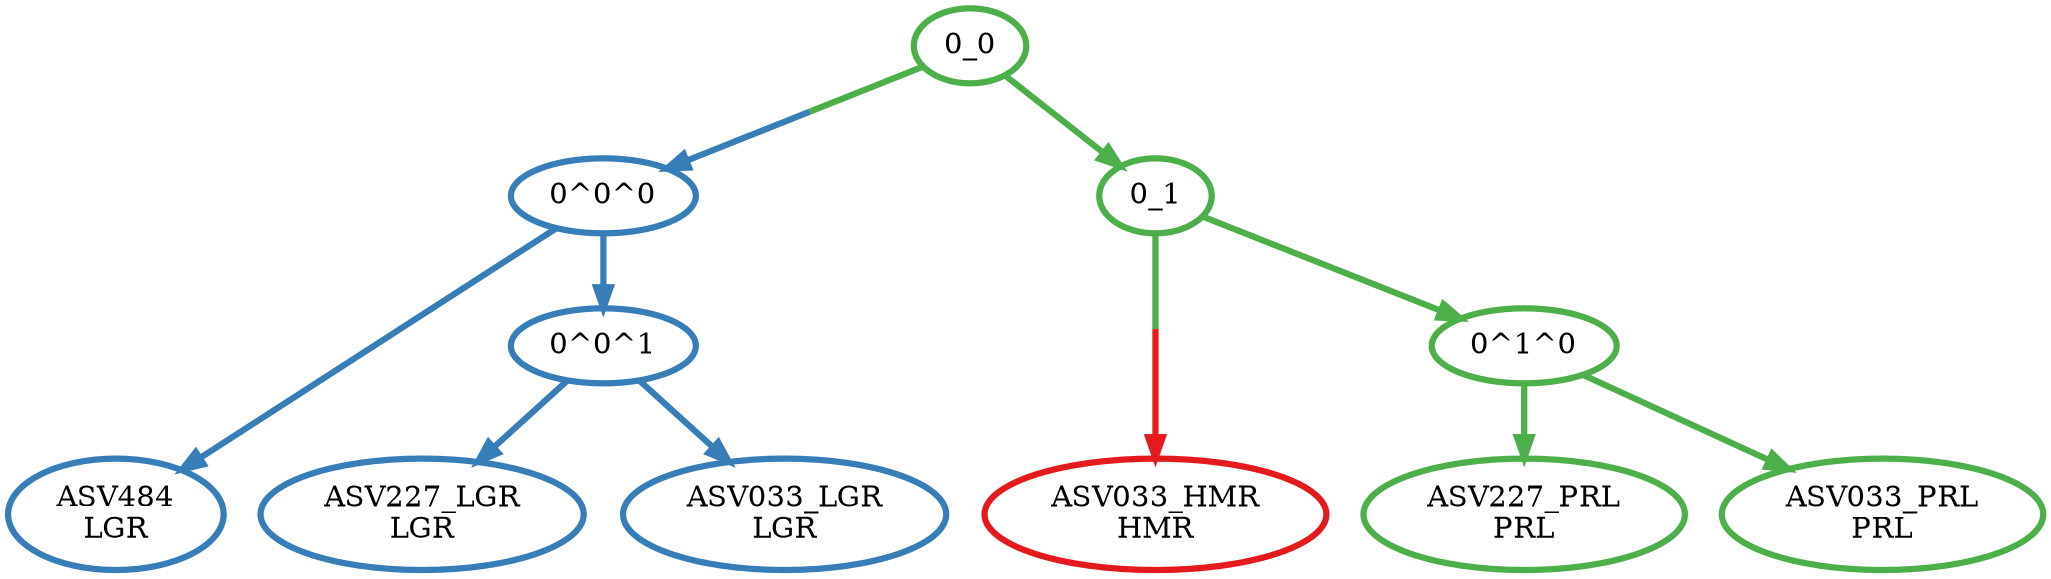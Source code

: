 digraph T {
	{
		rank=same
		10 [penwidth=3,colorscheme=set19,color=1,label="ASV033_HMR\nHMR"]
		9 [penwidth=3,colorscheme=set19,color=2,label="ASV227_LGR\nLGR"]
		8 [penwidth=3,colorscheme=set19,color=2,label="ASV033_LGR\nLGR"]
		6 [penwidth=3,colorscheme=set19,color=2,label="ASV484\nLGR"]
		4 [penwidth=3,colorscheme=set19,color=3,label="ASV227_PRL\nPRL"]
		3 [penwidth=3,colorscheme=set19,color=3,label="ASV033_PRL\nPRL"]
	}
	7 [penwidth=3,colorscheme=set19,color=2,label="0^0^1"]
	5 [penwidth=3,colorscheme=set19,color=2,label="0^0^0"]
	2 [penwidth=3,colorscheme=set19,color=3,label="0^1^0"]
	1 [penwidth=3,colorscheme=set19,color=3,label="0_1"]
	0 [penwidth=3,colorscheme=set19,color=3,label="0_0"]
	7 -> 9 [penwidth=3,colorscheme=set19,color=2]
	7 -> 8 [penwidth=3,colorscheme=set19,color=2]
	5 -> 7 [penwidth=3,colorscheme=set19,color=2]
	5 -> 6 [penwidth=3,colorscheme=set19,color=2]
	2 -> 4 [penwidth=3,colorscheme=set19,color=3]
	2 -> 3 [penwidth=3,colorscheme=set19,color=3]
	1 -> 10 [penwidth=3,colorscheme=set19,color="3;0.5:1"]
	1 -> 2 [penwidth=3,colorscheme=set19,color=3]
	0 -> 5 [penwidth=3,colorscheme=set19,color="3;0.5:2"]
	0 -> 1 [penwidth=3,colorscheme=set19,color=3]
}
